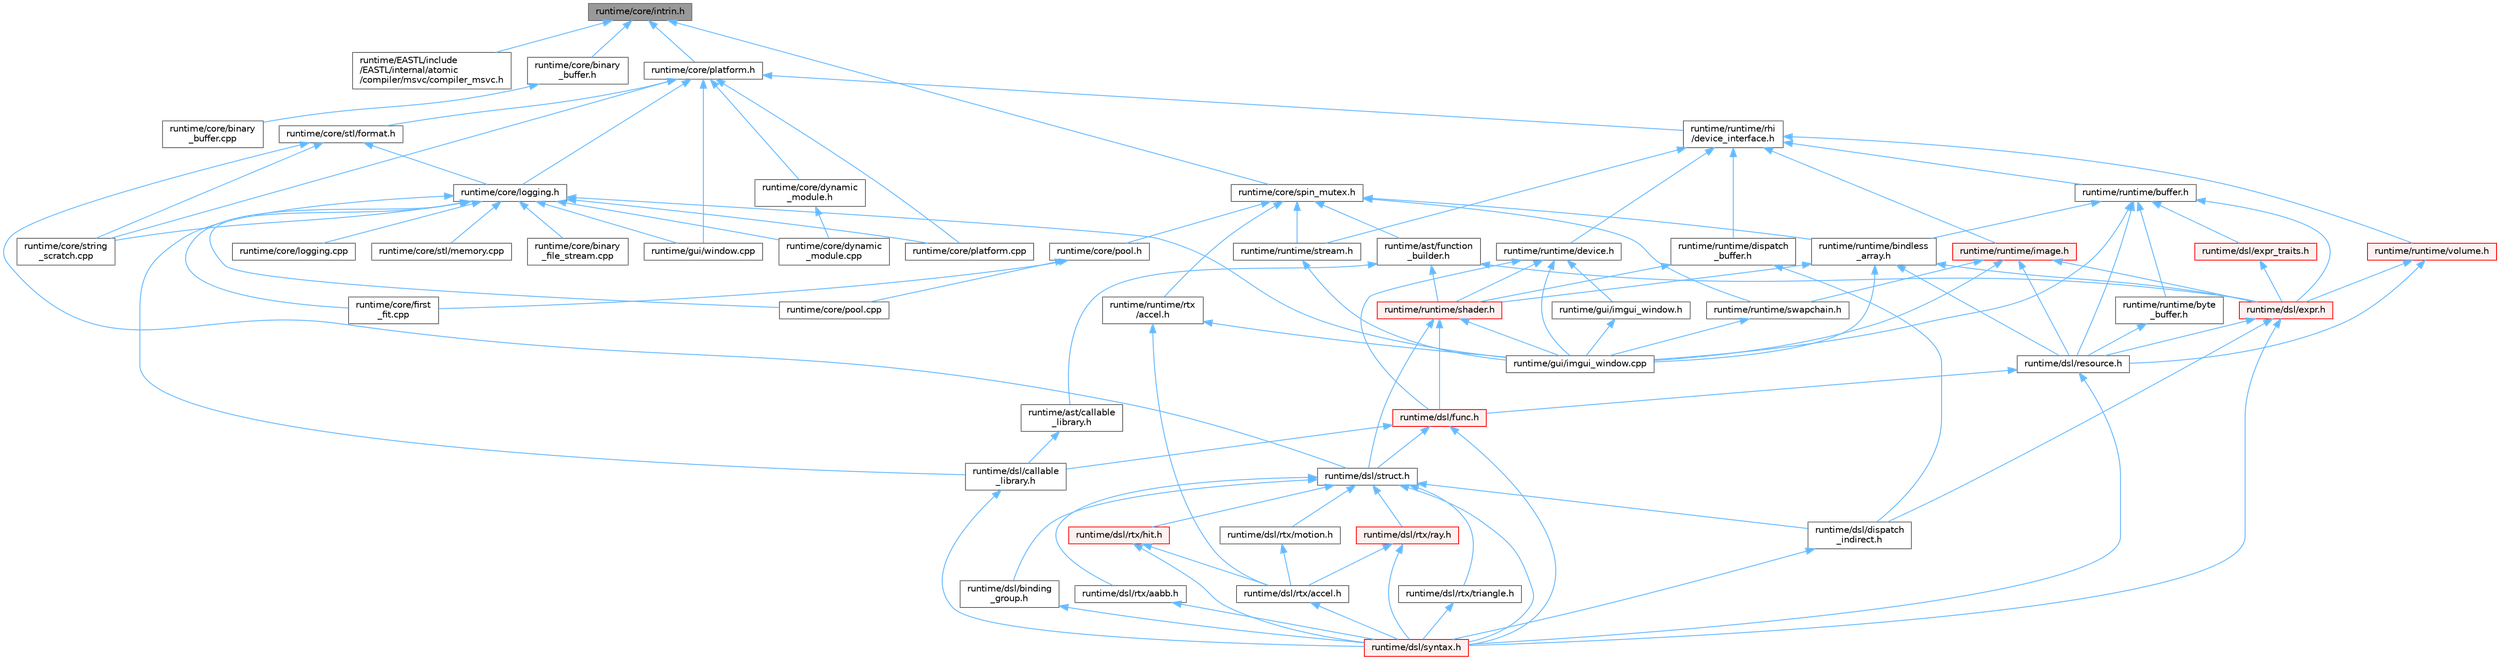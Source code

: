 digraph "runtime/core/intrin.h"
{
 // LATEX_PDF_SIZE
  bgcolor="transparent";
  edge [fontname=Helvetica,fontsize=10,labelfontname=Helvetica,labelfontsize=10];
  node [fontname=Helvetica,fontsize=10,shape=box,height=0.2,width=0.4];
  Node1 [id="Node000001",label="runtime/core/intrin.h",height=0.2,width=0.4,color="gray40", fillcolor="grey60", style="filled", fontcolor="black",tooltip=" "];
  Node1 -> Node2 [id="edge1_Node000001_Node000002",dir="back",color="steelblue1",style="solid",tooltip=" "];
  Node2 [id="Node000002",label="runtime/EASTL/include\l/EASTL/internal/atomic\l/compiler/msvc/compiler_msvc.h",height=0.2,width=0.4,color="grey40", fillcolor="white", style="filled",URL="$compiler__msvc_8h.html",tooltip=" "];
  Node1 -> Node3 [id="edge2_Node000001_Node000003",dir="back",color="steelblue1",style="solid",tooltip=" "];
  Node3 [id="Node000003",label="runtime/core/binary\l_buffer.h",height=0.2,width=0.4,color="grey40", fillcolor="white", style="filled",URL="$binary__buffer_8h.html",tooltip=" "];
  Node3 -> Node4 [id="edge3_Node000003_Node000004",dir="back",color="steelblue1",style="solid",tooltip=" "];
  Node4 [id="Node000004",label="runtime/core/binary\l_buffer.cpp",height=0.2,width=0.4,color="grey40", fillcolor="white", style="filled",URL="$binary__buffer_8cpp.html",tooltip=" "];
  Node1 -> Node5 [id="edge4_Node000001_Node000005",dir="back",color="steelblue1",style="solid",tooltip=" "];
  Node5 [id="Node000005",label="runtime/core/platform.h",height=0.2,width=0.4,color="grey40", fillcolor="white", style="filled",URL="$core_2_platform_8h.html",tooltip=" "];
  Node5 -> Node6 [id="edge5_Node000005_Node000006",dir="back",color="steelblue1",style="solid",tooltip=" "];
  Node6 [id="Node000006",label="runtime/core/dynamic\l_module.h",height=0.2,width=0.4,color="grey40", fillcolor="white", style="filled",URL="$dynamic__module_8h.html",tooltip=" "];
  Node6 -> Node7 [id="edge6_Node000006_Node000007",dir="back",color="steelblue1",style="solid",tooltip=" "];
  Node7 [id="Node000007",label="runtime/core/dynamic\l_module.cpp",height=0.2,width=0.4,color="grey40", fillcolor="white", style="filled",URL="$dynamic__module_8cpp.html",tooltip=" "];
  Node5 -> Node8 [id="edge7_Node000005_Node000008",dir="back",color="steelblue1",style="solid",tooltip=" "];
  Node8 [id="Node000008",label="runtime/core/logging.h",height=0.2,width=0.4,color="grey40", fillcolor="white", style="filled",URL="$logging_8h.html",tooltip=" "];
  Node8 -> Node9 [id="edge8_Node000008_Node000009",dir="back",color="steelblue1",style="solid",tooltip=" "];
  Node9 [id="Node000009",label="runtime/core/binary\l_file_stream.cpp",height=0.2,width=0.4,color="grey40", fillcolor="white", style="filled",URL="$binary__file__stream_8cpp.html",tooltip=" "];
  Node8 -> Node7 [id="edge9_Node000008_Node000007",dir="back",color="steelblue1",style="solid",tooltip=" "];
  Node8 -> Node10 [id="edge10_Node000008_Node000010",dir="back",color="steelblue1",style="solid",tooltip=" "];
  Node10 [id="Node000010",label="runtime/core/first\l_fit.cpp",height=0.2,width=0.4,color="grey40", fillcolor="white", style="filled",URL="$first__fit_8cpp.html",tooltip=" "];
  Node8 -> Node11 [id="edge11_Node000008_Node000011",dir="back",color="steelblue1",style="solid",tooltip=" "];
  Node11 [id="Node000011",label="runtime/core/logging.cpp",height=0.2,width=0.4,color="grey40", fillcolor="white", style="filled",URL="$logging_8cpp.html",tooltip=" "];
  Node8 -> Node12 [id="edge12_Node000008_Node000012",dir="back",color="steelblue1",style="solid",tooltip=" "];
  Node12 [id="Node000012",label="runtime/core/platform.cpp",height=0.2,width=0.4,color="grey40", fillcolor="white", style="filled",URL="$platform_8cpp.html",tooltip=" "];
  Node8 -> Node13 [id="edge13_Node000008_Node000013",dir="back",color="steelblue1",style="solid",tooltip=" "];
  Node13 [id="Node000013",label="runtime/core/pool.cpp",height=0.2,width=0.4,color="grey40", fillcolor="white", style="filled",URL="$pool_8cpp.html",tooltip=" "];
  Node8 -> Node14 [id="edge14_Node000008_Node000014",dir="back",color="steelblue1",style="solid",tooltip=" "];
  Node14 [id="Node000014",label="runtime/core/stl/memory.cpp",height=0.2,width=0.4,color="grey40", fillcolor="white", style="filled",URL="$core_2stl_2memory_8cpp.html",tooltip=" "];
  Node8 -> Node15 [id="edge15_Node000008_Node000015",dir="back",color="steelblue1",style="solid",tooltip=" "];
  Node15 [id="Node000015",label="runtime/core/string\l_scratch.cpp",height=0.2,width=0.4,color="grey40", fillcolor="white", style="filled",URL="$string__scratch_8cpp.html",tooltip=" "];
  Node8 -> Node16 [id="edge16_Node000008_Node000016",dir="back",color="steelblue1",style="solid",tooltip=" "];
  Node16 [id="Node000016",label="runtime/dsl/callable\l_library.h",height=0.2,width=0.4,color="grey40", fillcolor="white", style="filled",URL="$dsl_2callable__library_8h.html",tooltip=" "];
  Node16 -> Node17 [id="edge17_Node000016_Node000017",dir="back",color="steelblue1",style="solid",tooltip=" "];
  Node17 [id="Node000017",label="runtime/dsl/syntax.h",height=0.2,width=0.4,color="red", fillcolor="#FFF0F0", style="filled",URL="$syntax_8h.html",tooltip=" "];
  Node8 -> Node19 [id="edge18_Node000008_Node000019",dir="back",color="steelblue1",style="solid",tooltip=" "];
  Node19 [id="Node000019",label="runtime/gui/imgui_window.cpp",height=0.2,width=0.4,color="grey40", fillcolor="white", style="filled",URL="$imgui__window_8cpp.html",tooltip=" "];
  Node8 -> Node20 [id="edge19_Node000008_Node000020",dir="back",color="steelblue1",style="solid",tooltip=" "];
  Node20 [id="Node000020",label="runtime/gui/window.cpp",height=0.2,width=0.4,color="grey40", fillcolor="white", style="filled",URL="$window_8cpp.html",tooltip=" "];
  Node5 -> Node12 [id="edge20_Node000005_Node000012",dir="back",color="steelblue1",style="solid",tooltip=" "];
  Node5 -> Node21 [id="edge21_Node000005_Node000021",dir="back",color="steelblue1",style="solid",tooltip=" "];
  Node21 [id="Node000021",label="runtime/core/stl/format.h",height=0.2,width=0.4,color="grey40", fillcolor="white", style="filled",URL="$core_2stl_2format_8h.html",tooltip=" "];
  Node21 -> Node8 [id="edge22_Node000021_Node000008",dir="back",color="steelblue1",style="solid",tooltip=" "];
  Node21 -> Node15 [id="edge23_Node000021_Node000015",dir="back",color="steelblue1",style="solid",tooltip=" "];
  Node21 -> Node22 [id="edge24_Node000021_Node000022",dir="back",color="steelblue1",style="solid",tooltip=" "];
  Node22 [id="Node000022",label="runtime/dsl/struct.h",height=0.2,width=0.4,color="grey40", fillcolor="white", style="filled",URL="$struct_8h.html",tooltip=" "];
  Node22 -> Node23 [id="edge25_Node000022_Node000023",dir="back",color="steelblue1",style="solid",tooltip=" "];
  Node23 [id="Node000023",label="runtime/dsl/binding\l_group.h",height=0.2,width=0.4,color="grey40", fillcolor="white", style="filled",URL="$binding__group_8h.html",tooltip=" "];
  Node23 -> Node17 [id="edge26_Node000023_Node000017",dir="back",color="steelblue1",style="solid",tooltip=" "];
  Node22 -> Node24 [id="edge27_Node000022_Node000024",dir="back",color="steelblue1",style="solid",tooltip=" "];
  Node24 [id="Node000024",label="runtime/dsl/dispatch\l_indirect.h",height=0.2,width=0.4,color="grey40", fillcolor="white", style="filled",URL="$dispatch__indirect_8h.html",tooltip=" "];
  Node24 -> Node17 [id="edge28_Node000024_Node000017",dir="back",color="steelblue1",style="solid",tooltip=" "];
  Node22 -> Node25 [id="edge29_Node000022_Node000025",dir="back",color="steelblue1",style="solid",tooltip=" "];
  Node25 [id="Node000025",label="runtime/dsl/rtx/aabb.h",height=0.2,width=0.4,color="grey40", fillcolor="white", style="filled",URL="$dsl_2rtx_2aabb_8h.html",tooltip=" "];
  Node25 -> Node17 [id="edge30_Node000025_Node000017",dir="back",color="steelblue1",style="solid",tooltip=" "];
  Node22 -> Node26 [id="edge31_Node000022_Node000026",dir="back",color="steelblue1",style="solid",tooltip=" "];
  Node26 [id="Node000026",label="runtime/dsl/rtx/hit.h",height=0.2,width=0.4,color="red", fillcolor="#FFF0F0", style="filled",URL="$dsl_2rtx_2hit_8h.html",tooltip=" "];
  Node26 -> Node27 [id="edge32_Node000026_Node000027",dir="back",color="steelblue1",style="solid",tooltip=" "];
  Node27 [id="Node000027",label="runtime/dsl/rtx/accel.h",height=0.2,width=0.4,color="grey40", fillcolor="white", style="filled",URL="$dsl_2rtx_2accel_8h.html",tooltip=" "];
  Node27 -> Node17 [id="edge33_Node000027_Node000017",dir="back",color="steelblue1",style="solid",tooltip=" "];
  Node26 -> Node17 [id="edge34_Node000026_Node000017",dir="back",color="steelblue1",style="solid",tooltip=" "];
  Node22 -> Node29 [id="edge35_Node000022_Node000029",dir="back",color="steelblue1",style="solid",tooltip=" "];
  Node29 [id="Node000029",label="runtime/dsl/rtx/motion.h",height=0.2,width=0.4,color="grey40", fillcolor="white", style="filled",URL="$motion_8h.html",tooltip=" "];
  Node29 -> Node27 [id="edge36_Node000029_Node000027",dir="back",color="steelblue1",style="solid",tooltip=" "];
  Node22 -> Node30 [id="edge37_Node000022_Node000030",dir="back",color="steelblue1",style="solid",tooltip=" "];
  Node30 [id="Node000030",label="runtime/dsl/rtx/ray.h",height=0.2,width=0.4,color="red", fillcolor="#FFF0F0", style="filled",URL="$dsl_2rtx_2ray_8h.html",tooltip=" "];
  Node30 -> Node27 [id="edge38_Node000030_Node000027",dir="back",color="steelblue1",style="solid",tooltip=" "];
  Node30 -> Node17 [id="edge39_Node000030_Node000017",dir="back",color="steelblue1",style="solid",tooltip=" "];
  Node22 -> Node31 [id="edge40_Node000022_Node000031",dir="back",color="steelblue1",style="solid",tooltip=" "];
  Node31 [id="Node000031",label="runtime/dsl/rtx/triangle.h",height=0.2,width=0.4,color="grey40", fillcolor="white", style="filled",URL="$dsl_2rtx_2triangle_8h.html",tooltip=" "];
  Node31 -> Node17 [id="edge41_Node000031_Node000017",dir="back",color="steelblue1",style="solid",tooltip=" "];
  Node22 -> Node17 [id="edge42_Node000022_Node000017",dir="back",color="steelblue1",style="solid",tooltip=" "];
  Node5 -> Node15 [id="edge43_Node000005_Node000015",dir="back",color="steelblue1",style="solid",tooltip=" "];
  Node5 -> Node20 [id="edge44_Node000005_Node000020",dir="back",color="steelblue1",style="solid",tooltip=" "];
  Node5 -> Node32 [id="edge45_Node000005_Node000032",dir="back",color="steelblue1",style="solid",tooltip=" "];
  Node32 [id="Node000032",label="runtime/runtime/rhi\l/device_interface.h",height=0.2,width=0.4,color="grey40", fillcolor="white", style="filled",URL="$device__interface_8h.html",tooltip=" "];
  Node32 -> Node33 [id="edge46_Node000032_Node000033",dir="back",color="steelblue1",style="solid",tooltip=" "];
  Node33 [id="Node000033",label="runtime/runtime/buffer.h",height=0.2,width=0.4,color="grey40", fillcolor="white", style="filled",URL="$buffer_8h.html",tooltip=" "];
  Node33 -> Node34 [id="edge47_Node000033_Node000034",dir="back",color="steelblue1",style="solid",tooltip=" "];
  Node34 [id="Node000034",label="runtime/dsl/expr.h",height=0.2,width=0.4,color="red", fillcolor="#FFF0F0", style="filled",URL="$expr_8h.html",tooltip=" "];
  Node34 -> Node24 [id="edge48_Node000034_Node000024",dir="back",color="steelblue1",style="solid",tooltip=" "];
  Node34 -> Node36 [id="edge49_Node000034_Node000036",dir="back",color="steelblue1",style="solid",tooltip=" "];
  Node36 [id="Node000036",label="runtime/dsl/resource.h",height=0.2,width=0.4,color="grey40", fillcolor="white", style="filled",URL="$dsl_2resource_8h.html",tooltip=" "];
  Node36 -> Node37 [id="edge50_Node000036_Node000037",dir="back",color="steelblue1",style="solid",tooltip=" "];
  Node37 [id="Node000037",label="runtime/dsl/func.h",height=0.2,width=0.4,color="red", fillcolor="#FFF0F0", style="filled",URL="$func_8h.html",tooltip=" "];
  Node37 -> Node16 [id="edge51_Node000037_Node000016",dir="back",color="steelblue1",style="solid",tooltip=" "];
  Node37 -> Node22 [id="edge52_Node000037_Node000022",dir="back",color="steelblue1",style="solid",tooltip=" "];
  Node37 -> Node17 [id="edge53_Node000037_Node000017",dir="back",color="steelblue1",style="solid",tooltip=" "];
  Node36 -> Node17 [id="edge54_Node000036_Node000017",dir="back",color="steelblue1",style="solid",tooltip=" "];
  Node34 -> Node17 [id="edge55_Node000034_Node000017",dir="back",color="steelblue1",style="solid",tooltip=" "];
  Node33 -> Node49 [id="edge56_Node000033_Node000049",dir="back",color="steelblue1",style="solid",tooltip=" "];
  Node49 [id="Node000049",label="runtime/dsl/expr_traits.h",height=0.2,width=0.4,color="red", fillcolor="#FFF0F0", style="filled",URL="$expr__traits_8h.html",tooltip=" "];
  Node49 -> Node34 [id="edge57_Node000049_Node000034",dir="back",color="steelblue1",style="solid",tooltip=" "];
  Node33 -> Node36 [id="edge58_Node000033_Node000036",dir="back",color="steelblue1",style="solid",tooltip=" "];
  Node33 -> Node19 [id="edge59_Node000033_Node000019",dir="back",color="steelblue1",style="solid",tooltip=" "];
  Node33 -> Node50 [id="edge60_Node000033_Node000050",dir="back",color="steelblue1",style="solid",tooltip=" "];
  Node50 [id="Node000050",label="runtime/runtime/bindless\l_array.h",height=0.2,width=0.4,color="grey40", fillcolor="white", style="filled",URL="$bindless__array_8h.html",tooltip=" "];
  Node50 -> Node34 [id="edge61_Node000050_Node000034",dir="back",color="steelblue1",style="solid",tooltip=" "];
  Node50 -> Node36 [id="edge62_Node000050_Node000036",dir="back",color="steelblue1",style="solid",tooltip=" "];
  Node50 -> Node19 [id="edge63_Node000050_Node000019",dir="back",color="steelblue1",style="solid",tooltip=" "];
  Node50 -> Node51 [id="edge64_Node000050_Node000051",dir="back",color="steelblue1",style="solid",tooltip=" "];
  Node51 [id="Node000051",label="runtime/runtime/shader.h",height=0.2,width=0.4,color="red", fillcolor="#FFF0F0", style="filled",URL="$shader_8h.html",tooltip=" "];
  Node51 -> Node37 [id="edge65_Node000051_Node000037",dir="back",color="steelblue1",style="solid",tooltip=" "];
  Node51 -> Node22 [id="edge66_Node000051_Node000022",dir="back",color="steelblue1",style="solid",tooltip=" "];
  Node51 -> Node19 [id="edge67_Node000051_Node000019",dir="back",color="steelblue1",style="solid",tooltip=" "];
  Node33 -> Node52 [id="edge68_Node000033_Node000052",dir="back",color="steelblue1",style="solid",tooltip=" "];
  Node52 [id="Node000052",label="runtime/runtime/byte\l_buffer.h",height=0.2,width=0.4,color="grey40", fillcolor="white", style="filled",URL="$byte__buffer_8h.html",tooltip=" "];
  Node52 -> Node36 [id="edge69_Node000052_Node000036",dir="back",color="steelblue1",style="solid",tooltip=" "];
  Node32 -> Node53 [id="edge70_Node000032_Node000053",dir="back",color="steelblue1",style="solid",tooltip=" "];
  Node53 [id="Node000053",label="runtime/runtime/device.h",height=0.2,width=0.4,color="grey40", fillcolor="white", style="filled",URL="$device_8h.html",tooltip=" "];
  Node53 -> Node37 [id="edge71_Node000053_Node000037",dir="back",color="steelblue1",style="solid",tooltip=" "];
  Node53 -> Node19 [id="edge72_Node000053_Node000019",dir="back",color="steelblue1",style="solid",tooltip=" "];
  Node53 -> Node54 [id="edge73_Node000053_Node000054",dir="back",color="steelblue1",style="solid",tooltip=" "];
  Node54 [id="Node000054",label="runtime/gui/imgui_window.h",height=0.2,width=0.4,color="grey40", fillcolor="white", style="filled",URL="$imgui__window_8h.html",tooltip=" "];
  Node54 -> Node19 [id="edge74_Node000054_Node000019",dir="back",color="steelblue1",style="solid",tooltip=" "];
  Node53 -> Node51 [id="edge75_Node000053_Node000051",dir="back",color="steelblue1",style="solid",tooltip=" "];
  Node32 -> Node55 [id="edge76_Node000032_Node000055",dir="back",color="steelblue1",style="solid",tooltip=" "];
  Node55 [id="Node000055",label="runtime/runtime/dispatch\l_buffer.h",height=0.2,width=0.4,color="grey40", fillcolor="white", style="filled",URL="$dispatch__buffer_8h.html",tooltip=" "];
  Node55 -> Node24 [id="edge77_Node000055_Node000024",dir="back",color="steelblue1",style="solid",tooltip=" "];
  Node55 -> Node51 [id="edge78_Node000055_Node000051",dir="back",color="steelblue1",style="solid",tooltip=" "];
  Node32 -> Node56 [id="edge79_Node000032_Node000056",dir="back",color="steelblue1",style="solid",tooltip=" "];
  Node56 [id="Node000056",label="runtime/runtime/image.h",height=0.2,width=0.4,color="red", fillcolor="#FFF0F0", style="filled",URL="$image_8h.html",tooltip=" "];
  Node56 -> Node34 [id="edge80_Node000056_Node000034",dir="back",color="steelblue1",style="solid",tooltip=" "];
  Node56 -> Node36 [id="edge81_Node000056_Node000036",dir="back",color="steelblue1",style="solid",tooltip=" "];
  Node56 -> Node19 [id="edge82_Node000056_Node000019",dir="back",color="steelblue1",style="solid",tooltip=" "];
  Node56 -> Node58 [id="edge83_Node000056_Node000058",dir="back",color="steelblue1",style="solid",tooltip=" "];
  Node58 [id="Node000058",label="runtime/runtime/swapchain.h",height=0.2,width=0.4,color="grey40", fillcolor="white", style="filled",URL="$swapchain_8h.html",tooltip=" "];
  Node58 -> Node19 [id="edge84_Node000058_Node000019",dir="back",color="steelblue1",style="solid",tooltip=" "];
  Node32 -> Node59 [id="edge85_Node000032_Node000059",dir="back",color="steelblue1",style="solid",tooltip=" "];
  Node59 [id="Node000059",label="runtime/runtime/stream.h",height=0.2,width=0.4,color="grey40", fillcolor="white", style="filled",URL="$stream_8h.html",tooltip=" "];
  Node59 -> Node19 [id="edge86_Node000059_Node000019",dir="back",color="steelblue1",style="solid",tooltip=" "];
  Node32 -> Node60 [id="edge87_Node000032_Node000060",dir="back",color="steelblue1",style="solid",tooltip=" "];
  Node60 [id="Node000060",label="runtime/runtime/volume.h",height=0.2,width=0.4,color="red", fillcolor="#FFF0F0", style="filled",URL="$volume_8h.html",tooltip=" "];
  Node60 -> Node34 [id="edge88_Node000060_Node000034",dir="back",color="steelblue1",style="solid",tooltip=" "];
  Node60 -> Node36 [id="edge89_Node000060_Node000036",dir="back",color="steelblue1",style="solid",tooltip=" "];
  Node1 -> Node62 [id="edge90_Node000001_Node000062",dir="back",color="steelblue1",style="solid",tooltip=" "];
  Node62 [id="Node000062",label="runtime/core/spin_mutex.h",height=0.2,width=0.4,color="grey40", fillcolor="white", style="filled",URL="$spin__mutex_8h.html",tooltip=" "];
  Node62 -> Node63 [id="edge91_Node000062_Node000063",dir="back",color="steelblue1",style="solid",tooltip=" "];
  Node63 [id="Node000063",label="runtime/ast/function\l_builder.h",height=0.2,width=0.4,color="grey40", fillcolor="white", style="filled",URL="$function__builder_8h.html",tooltip=" "];
  Node63 -> Node64 [id="edge92_Node000063_Node000064",dir="back",color="steelblue1",style="solid",tooltip=" "];
  Node64 [id="Node000064",label="runtime/ast/callable\l_library.h",height=0.2,width=0.4,color="grey40", fillcolor="white", style="filled",URL="$ast_2callable__library_8h.html",tooltip=" "];
  Node64 -> Node16 [id="edge93_Node000064_Node000016",dir="back",color="steelblue1",style="solid",tooltip=" "];
  Node63 -> Node34 [id="edge94_Node000063_Node000034",dir="back",color="steelblue1",style="solid",tooltip=" "];
  Node63 -> Node51 [id="edge95_Node000063_Node000051",dir="back",color="steelblue1",style="solid",tooltip=" "];
  Node62 -> Node65 [id="edge96_Node000062_Node000065",dir="back",color="steelblue1",style="solid",tooltip=" "];
  Node65 [id="Node000065",label="runtime/core/pool.h",height=0.2,width=0.4,color="grey40", fillcolor="white", style="filled",URL="$core_2pool_8h.html",tooltip=" "];
  Node65 -> Node10 [id="edge97_Node000065_Node000010",dir="back",color="steelblue1",style="solid",tooltip=" "];
  Node65 -> Node13 [id="edge98_Node000065_Node000013",dir="back",color="steelblue1",style="solid",tooltip=" "];
  Node62 -> Node50 [id="edge99_Node000062_Node000050",dir="back",color="steelblue1",style="solid",tooltip=" "];
  Node62 -> Node66 [id="edge100_Node000062_Node000066",dir="back",color="steelblue1",style="solid",tooltip=" "];
  Node66 [id="Node000066",label="runtime/runtime/rtx\l/accel.h",height=0.2,width=0.4,color="grey40", fillcolor="white", style="filled",URL="$runtime_2rtx_2accel_8h.html",tooltip=" "];
  Node66 -> Node27 [id="edge101_Node000066_Node000027",dir="back",color="steelblue1",style="solid",tooltip=" "];
  Node66 -> Node19 [id="edge102_Node000066_Node000019",dir="back",color="steelblue1",style="solid",tooltip=" "];
  Node62 -> Node59 [id="edge103_Node000062_Node000059",dir="back",color="steelblue1",style="solid",tooltip=" "];
  Node62 -> Node58 [id="edge104_Node000062_Node000058",dir="back",color="steelblue1",style="solid",tooltip=" "];
}
